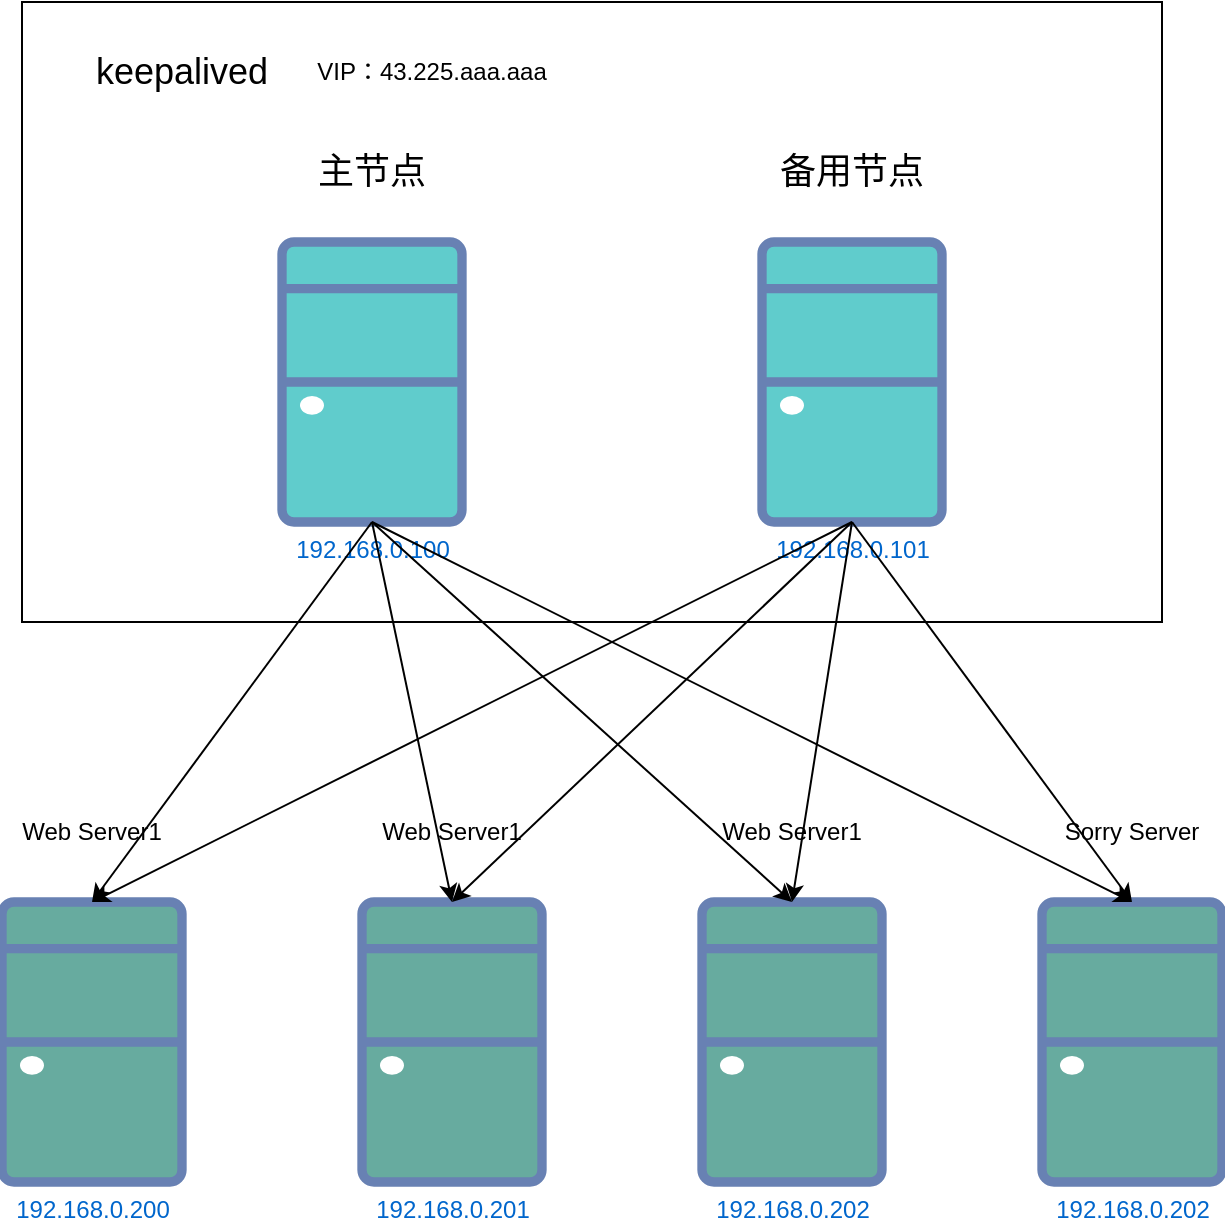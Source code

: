 <mxfile version="24.8.4">
  <diagram name="第 1 页" id="l5ll-Mc0RrhjQuD_5k_g">
    <mxGraphModel dx="1125" dy="597" grid="1" gridSize="10" guides="1" tooltips="1" connect="1" arrows="1" fold="1" page="1" pageScale="1" pageWidth="3200" pageHeight="2400" math="0" shadow="0">
      <root>
        <mxCell id="0" />
        <mxCell id="1" parent="0" />
        <mxCell id="4ISr7pQoZRIcrl6ndLBU-32" value="" style="rounded=0;whiteSpace=wrap;html=1;" vertex="1" parent="1">
          <mxGeometry x="880" y="500" width="570" height="310" as="geometry" />
        </mxCell>
        <mxCell id="4ISr7pQoZRIcrl6ndLBU-4" value="192.168.0.200" style="fontColor=#0066CC;verticalAlign=top;verticalLabelPosition=bottom;labelPosition=center;align=center;html=1;outlineConnect=0;fillColor=#67AB9F;strokeColor=#6881B3;gradientColor=none;gradientDirection=north;strokeWidth=2;shape=mxgraph.networks.desktop_pc;" vertex="1" parent="1">
          <mxGeometry x="870" y="950" width="90" height="140" as="geometry" />
        </mxCell>
        <mxCell id="4ISr7pQoZRIcrl6ndLBU-8" value="192.168.0.201" style="fontColor=#0066CC;verticalAlign=top;verticalLabelPosition=bottom;labelPosition=center;align=center;html=1;outlineConnect=0;fillColor=#67AB9F;strokeColor=#6881B3;gradientColor=none;gradientDirection=north;strokeWidth=2;shape=mxgraph.networks.desktop_pc;" vertex="1" parent="1">
          <mxGeometry x="1050" y="950" width="90" height="140" as="geometry" />
        </mxCell>
        <mxCell id="4ISr7pQoZRIcrl6ndLBU-9" value="192.168.0.202" style="fontColor=#0066CC;verticalAlign=top;verticalLabelPosition=bottom;labelPosition=center;align=center;html=1;outlineConnect=0;fillColor=#67AB9F;strokeColor=#6881B3;gradientColor=none;gradientDirection=north;strokeWidth=2;shape=mxgraph.networks.desktop_pc;" vertex="1" parent="1">
          <mxGeometry x="1220" y="950" width="90" height="140" as="geometry" />
        </mxCell>
        <mxCell id="4ISr7pQoZRIcrl6ndLBU-10" value="192.168.0.202" style="fontColor=#0066CC;verticalAlign=top;verticalLabelPosition=bottom;labelPosition=center;align=center;html=1;outlineConnect=0;fillColor=#67AB9F;strokeColor=#6881B3;gradientColor=none;gradientDirection=north;strokeWidth=2;shape=mxgraph.networks.desktop_pc;" vertex="1" parent="1">
          <mxGeometry x="1390" y="950" width="90" height="140" as="geometry" />
        </mxCell>
        <mxCell id="4ISr7pQoZRIcrl6ndLBU-11" value="192.168.0.100" style="fontColor=#0066CC;verticalAlign=top;verticalLabelPosition=bottom;labelPosition=center;align=center;html=1;outlineConnect=0;fillColor=#60CCCC;strokeColor=#6881B3;gradientColor=none;gradientDirection=north;strokeWidth=2;shape=mxgraph.networks.desktop_pc;" vertex="1" parent="1">
          <mxGeometry x="1010" y="620" width="90" height="140" as="geometry" />
        </mxCell>
        <mxCell id="4ISr7pQoZRIcrl6ndLBU-12" value="192.168.0.101" style="fontColor=#0066CC;verticalAlign=top;verticalLabelPosition=bottom;labelPosition=center;align=center;html=1;outlineConnect=0;fillColor=#60CCCC;strokeColor=#6881B3;gradientColor=none;gradientDirection=north;strokeWidth=2;shape=mxgraph.networks.desktop_pc;" vertex="1" parent="1">
          <mxGeometry x="1250" y="620" width="90" height="140" as="geometry" />
        </mxCell>
        <mxCell id="4ISr7pQoZRIcrl6ndLBU-13" value="Web Server1" style="text;html=1;align=center;verticalAlign=middle;whiteSpace=wrap;rounded=0;" vertex="1" parent="1">
          <mxGeometry x="870" y="900" width="90" height="30" as="geometry" />
        </mxCell>
        <mxCell id="4ISr7pQoZRIcrl6ndLBU-14" value="Web Server1" style="text;html=1;align=center;verticalAlign=middle;whiteSpace=wrap;rounded=0;" vertex="1" parent="1">
          <mxGeometry x="1050" y="900" width="90" height="30" as="geometry" />
        </mxCell>
        <mxCell id="4ISr7pQoZRIcrl6ndLBU-15" value="Web Server1" style="text;html=1;align=center;verticalAlign=middle;whiteSpace=wrap;rounded=0;" vertex="1" parent="1">
          <mxGeometry x="1220" y="900" width="90" height="30" as="geometry" />
        </mxCell>
        <mxCell id="4ISr7pQoZRIcrl6ndLBU-16" value="Sorry Server" style="text;html=1;align=center;verticalAlign=middle;whiteSpace=wrap;rounded=0;" vertex="1" parent="1">
          <mxGeometry x="1390" y="900" width="90" height="30" as="geometry" />
        </mxCell>
        <mxCell id="4ISr7pQoZRIcrl6ndLBU-20" style="edgeStyle=none;rounded=0;orthogonalLoop=1;jettySize=auto;html=1;exitX=0.5;exitY=1;exitDx=0;exitDy=0;exitPerimeter=0;entryX=0.5;entryY=0;entryDx=0;entryDy=0;entryPerimeter=0;" edge="1" parent="1" source="4ISr7pQoZRIcrl6ndLBU-11" target="4ISr7pQoZRIcrl6ndLBU-4">
          <mxGeometry relative="1" as="geometry" />
        </mxCell>
        <mxCell id="4ISr7pQoZRIcrl6ndLBU-21" style="edgeStyle=none;rounded=0;orthogonalLoop=1;jettySize=auto;html=1;exitX=0.5;exitY=1;exitDx=0;exitDy=0;exitPerimeter=0;entryX=0.5;entryY=0;entryDx=0;entryDy=0;entryPerimeter=0;" edge="1" parent="1" source="4ISr7pQoZRIcrl6ndLBU-11" target="4ISr7pQoZRIcrl6ndLBU-8">
          <mxGeometry relative="1" as="geometry" />
        </mxCell>
        <mxCell id="4ISr7pQoZRIcrl6ndLBU-22" style="edgeStyle=none;rounded=0;orthogonalLoop=1;jettySize=auto;html=1;exitX=0.5;exitY=1;exitDx=0;exitDy=0;exitPerimeter=0;entryX=0.5;entryY=0;entryDx=0;entryDy=0;entryPerimeter=0;" edge="1" parent="1" source="4ISr7pQoZRIcrl6ndLBU-11" target="4ISr7pQoZRIcrl6ndLBU-9">
          <mxGeometry relative="1" as="geometry" />
        </mxCell>
        <mxCell id="4ISr7pQoZRIcrl6ndLBU-23" style="edgeStyle=none;rounded=0;orthogonalLoop=1;jettySize=auto;html=1;exitX=0.5;exitY=1;exitDx=0;exitDy=0;exitPerimeter=0;entryX=0.5;entryY=0;entryDx=0;entryDy=0;entryPerimeter=0;" edge="1" parent="1" source="4ISr7pQoZRIcrl6ndLBU-12" target="4ISr7pQoZRIcrl6ndLBU-4">
          <mxGeometry relative="1" as="geometry" />
        </mxCell>
        <mxCell id="4ISr7pQoZRIcrl6ndLBU-24" style="edgeStyle=none;rounded=0;orthogonalLoop=1;jettySize=auto;html=1;exitX=0.5;exitY=1;exitDx=0;exitDy=0;exitPerimeter=0;entryX=0.5;entryY=0;entryDx=0;entryDy=0;entryPerimeter=0;" edge="1" parent="1" source="4ISr7pQoZRIcrl6ndLBU-12" target="4ISr7pQoZRIcrl6ndLBU-8">
          <mxGeometry relative="1" as="geometry" />
        </mxCell>
        <mxCell id="4ISr7pQoZRIcrl6ndLBU-25" style="edgeStyle=none;rounded=0;orthogonalLoop=1;jettySize=auto;html=1;exitX=0.5;exitY=1;exitDx=0;exitDy=0;exitPerimeter=0;entryX=0.5;entryY=0;entryDx=0;entryDy=0;entryPerimeter=0;" edge="1" parent="1" source="4ISr7pQoZRIcrl6ndLBU-12" target="4ISr7pQoZRIcrl6ndLBU-9">
          <mxGeometry relative="1" as="geometry" />
        </mxCell>
        <mxCell id="4ISr7pQoZRIcrl6ndLBU-26" style="edgeStyle=none;rounded=0;orthogonalLoop=1;jettySize=auto;html=1;exitX=0.5;exitY=1;exitDx=0;exitDy=0;exitPerimeter=0;entryX=0.5;entryY=0;entryDx=0;entryDy=0;entryPerimeter=0;" edge="1" parent="1" source="4ISr7pQoZRIcrl6ndLBU-11" target="4ISr7pQoZRIcrl6ndLBU-10">
          <mxGeometry relative="1" as="geometry" />
        </mxCell>
        <mxCell id="4ISr7pQoZRIcrl6ndLBU-27" style="edgeStyle=none;rounded=0;orthogonalLoop=1;jettySize=auto;html=1;exitX=0.5;exitY=1;exitDx=0;exitDy=0;exitPerimeter=0;entryX=0.5;entryY=0;entryDx=0;entryDy=0;entryPerimeter=0;" edge="1" parent="1" source="4ISr7pQoZRIcrl6ndLBU-12" target="4ISr7pQoZRIcrl6ndLBU-10">
          <mxGeometry relative="1" as="geometry" />
        </mxCell>
        <mxCell id="4ISr7pQoZRIcrl6ndLBU-28" value="&lt;font style=&quot;font-size: 18px;&quot;&gt;主节点&lt;/font&gt;" style="text;html=1;align=center;verticalAlign=middle;whiteSpace=wrap;rounded=0;" vertex="1" parent="1">
          <mxGeometry x="1010" y="570" width="90" height="30" as="geometry" />
        </mxCell>
        <mxCell id="4ISr7pQoZRIcrl6ndLBU-29" value="&lt;font style=&quot;font-size: 18px;&quot;&gt;备用节点&lt;/font&gt;" style="text;html=1;align=center;verticalAlign=middle;whiteSpace=wrap;rounded=0;" vertex="1" parent="1">
          <mxGeometry x="1240" y="570" width="110" height="30" as="geometry" />
        </mxCell>
        <mxCell id="4ISr7pQoZRIcrl6ndLBU-33" value="&lt;font style=&quot;font-size: 18px;&quot;&gt;keepalived&lt;/font&gt;" style="text;html=1;align=center;verticalAlign=middle;whiteSpace=wrap;rounded=0;" vertex="1" parent="1">
          <mxGeometry x="890" y="520" width="140" height="30" as="geometry" />
        </mxCell>
        <mxCell id="4ISr7pQoZRIcrl6ndLBU-35" value="VIP：43.225.aaa.aaa" style="text;html=1;align=center;verticalAlign=middle;whiteSpace=wrap;rounded=0;" vertex="1" parent="1">
          <mxGeometry x="1020" y="525" width="130" height="20" as="geometry" />
        </mxCell>
      </root>
    </mxGraphModel>
  </diagram>
</mxfile>
